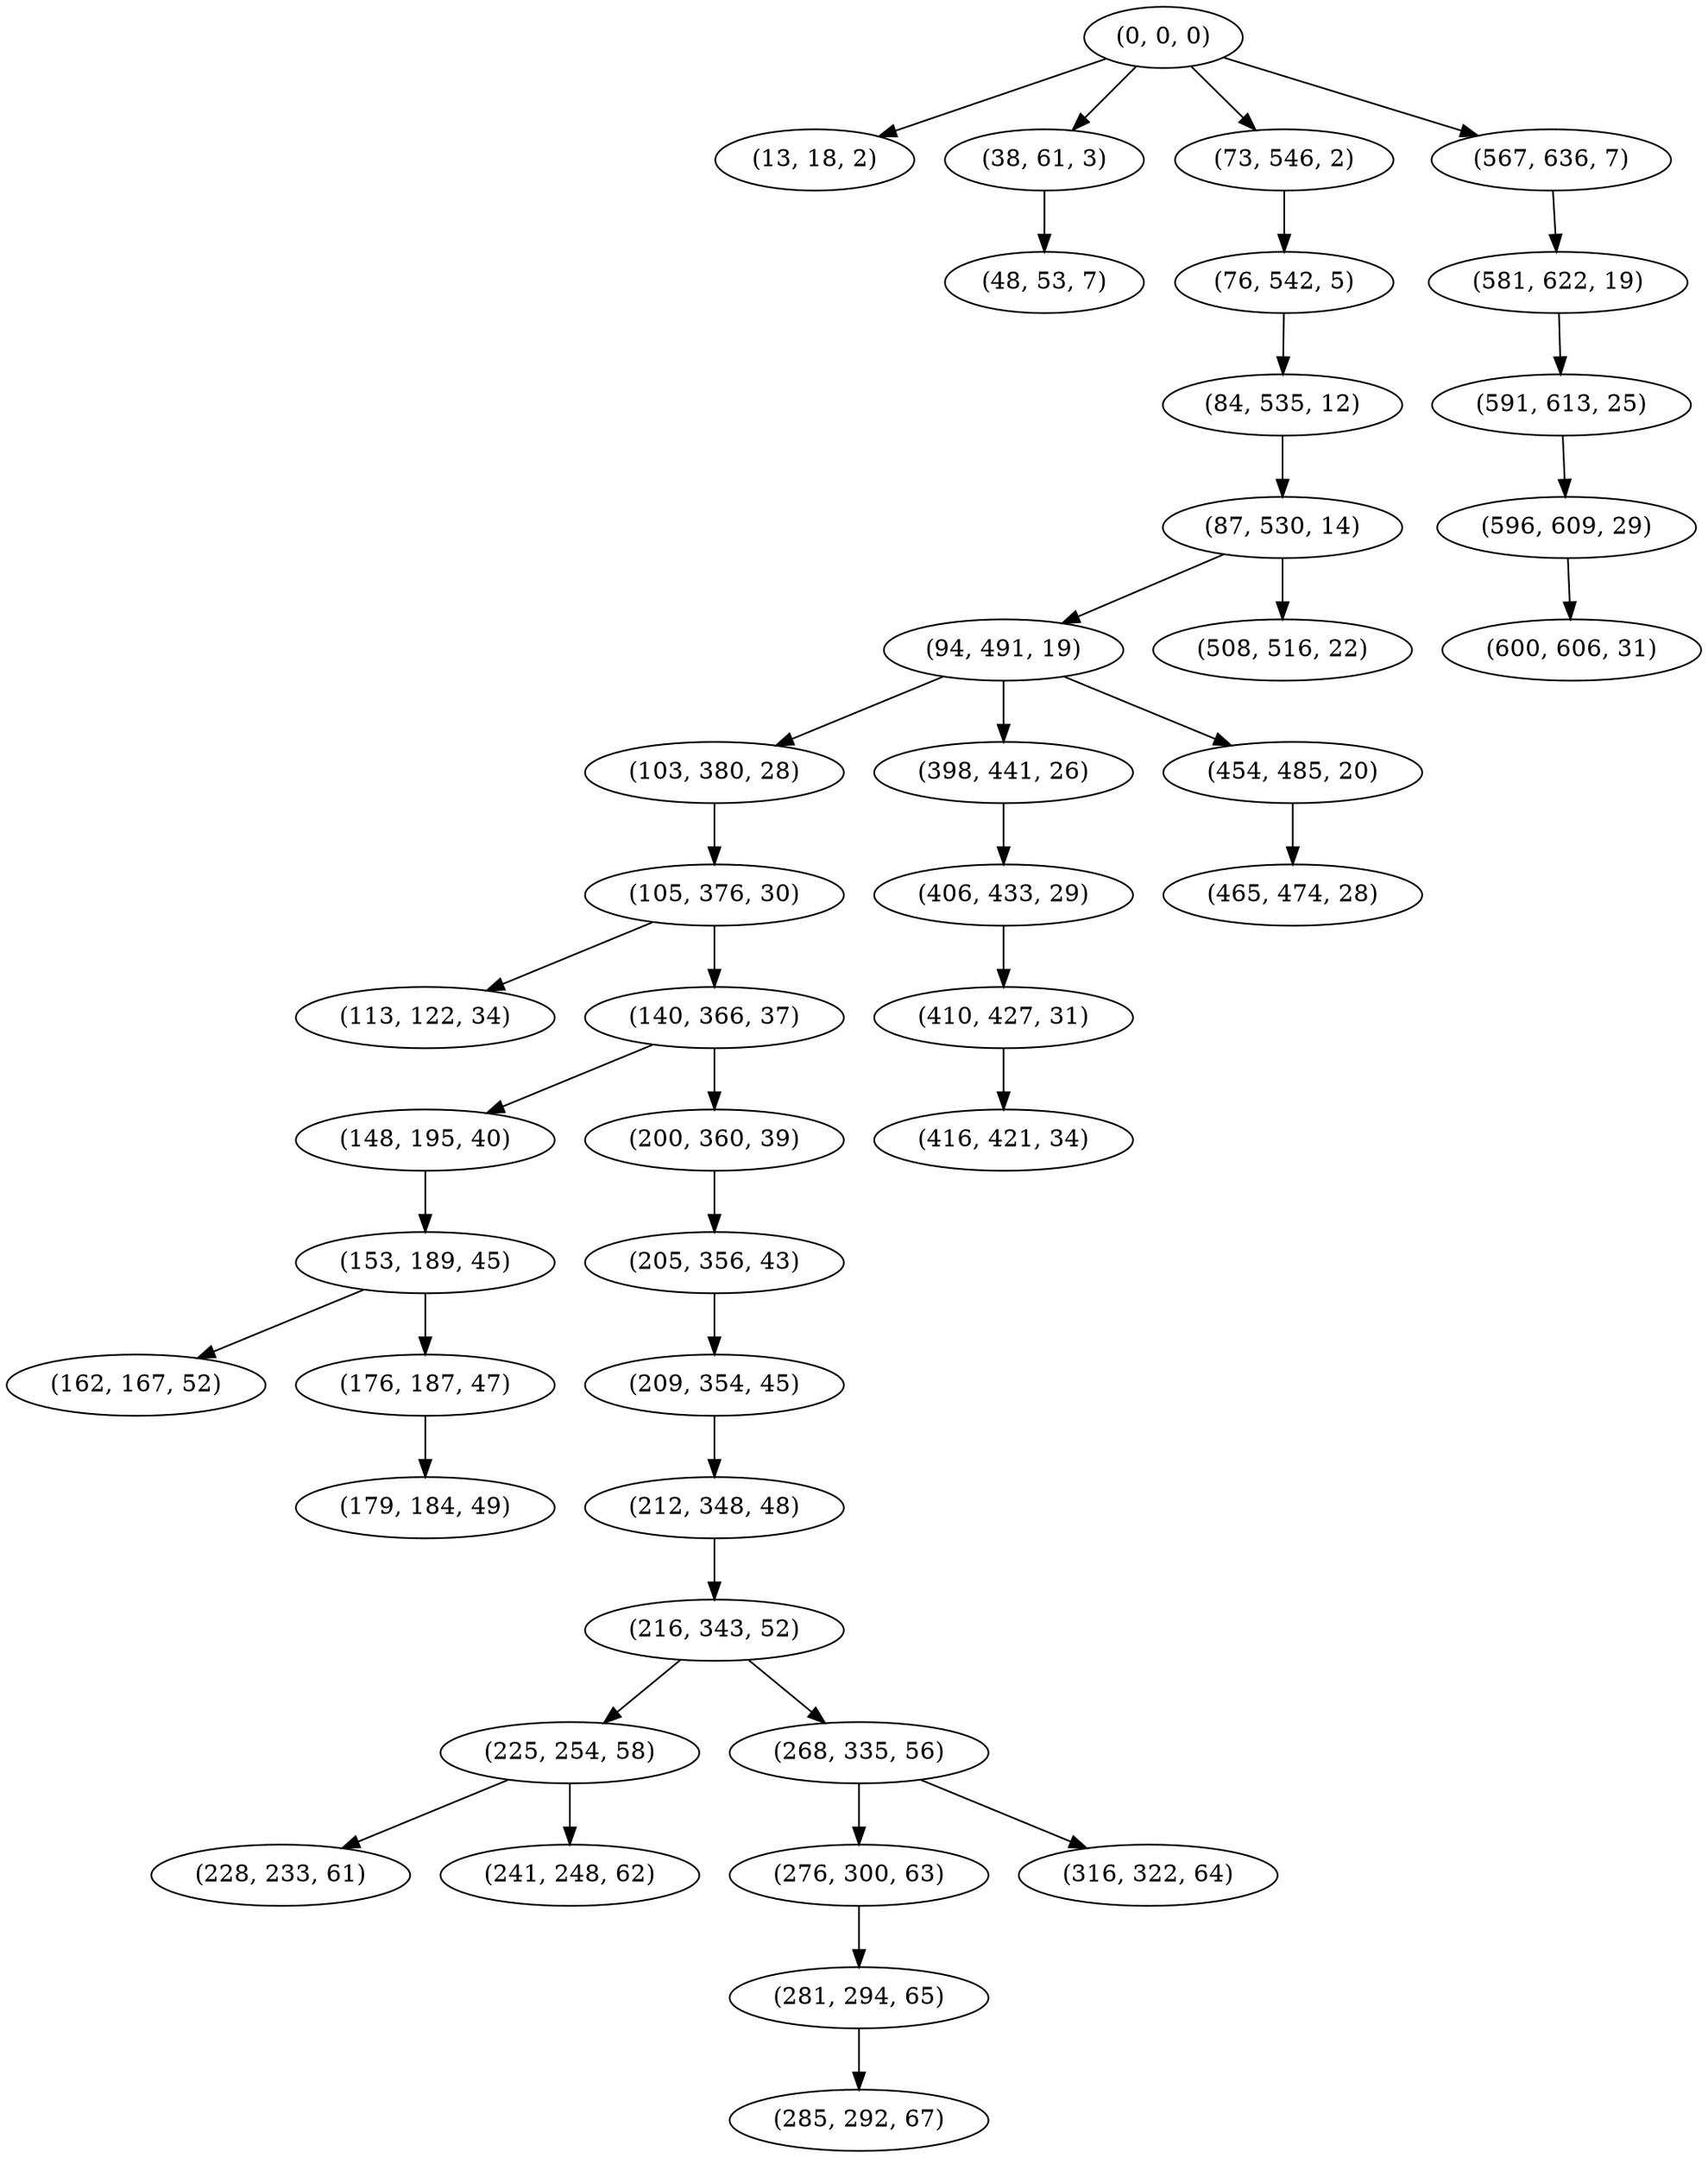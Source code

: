 digraph tree {
    "(0, 0, 0)";
    "(13, 18, 2)";
    "(38, 61, 3)";
    "(48, 53, 7)";
    "(73, 546, 2)";
    "(76, 542, 5)";
    "(84, 535, 12)";
    "(87, 530, 14)";
    "(94, 491, 19)";
    "(103, 380, 28)";
    "(105, 376, 30)";
    "(113, 122, 34)";
    "(140, 366, 37)";
    "(148, 195, 40)";
    "(153, 189, 45)";
    "(162, 167, 52)";
    "(176, 187, 47)";
    "(179, 184, 49)";
    "(200, 360, 39)";
    "(205, 356, 43)";
    "(209, 354, 45)";
    "(212, 348, 48)";
    "(216, 343, 52)";
    "(225, 254, 58)";
    "(228, 233, 61)";
    "(241, 248, 62)";
    "(268, 335, 56)";
    "(276, 300, 63)";
    "(281, 294, 65)";
    "(285, 292, 67)";
    "(316, 322, 64)";
    "(398, 441, 26)";
    "(406, 433, 29)";
    "(410, 427, 31)";
    "(416, 421, 34)";
    "(454, 485, 20)";
    "(465, 474, 28)";
    "(508, 516, 22)";
    "(567, 636, 7)";
    "(581, 622, 19)";
    "(591, 613, 25)";
    "(596, 609, 29)";
    "(600, 606, 31)";
    "(0, 0, 0)" -> "(13, 18, 2)";
    "(0, 0, 0)" -> "(38, 61, 3)";
    "(0, 0, 0)" -> "(73, 546, 2)";
    "(0, 0, 0)" -> "(567, 636, 7)";
    "(38, 61, 3)" -> "(48, 53, 7)";
    "(73, 546, 2)" -> "(76, 542, 5)";
    "(76, 542, 5)" -> "(84, 535, 12)";
    "(84, 535, 12)" -> "(87, 530, 14)";
    "(87, 530, 14)" -> "(94, 491, 19)";
    "(87, 530, 14)" -> "(508, 516, 22)";
    "(94, 491, 19)" -> "(103, 380, 28)";
    "(94, 491, 19)" -> "(398, 441, 26)";
    "(94, 491, 19)" -> "(454, 485, 20)";
    "(103, 380, 28)" -> "(105, 376, 30)";
    "(105, 376, 30)" -> "(113, 122, 34)";
    "(105, 376, 30)" -> "(140, 366, 37)";
    "(140, 366, 37)" -> "(148, 195, 40)";
    "(140, 366, 37)" -> "(200, 360, 39)";
    "(148, 195, 40)" -> "(153, 189, 45)";
    "(153, 189, 45)" -> "(162, 167, 52)";
    "(153, 189, 45)" -> "(176, 187, 47)";
    "(176, 187, 47)" -> "(179, 184, 49)";
    "(200, 360, 39)" -> "(205, 356, 43)";
    "(205, 356, 43)" -> "(209, 354, 45)";
    "(209, 354, 45)" -> "(212, 348, 48)";
    "(212, 348, 48)" -> "(216, 343, 52)";
    "(216, 343, 52)" -> "(225, 254, 58)";
    "(216, 343, 52)" -> "(268, 335, 56)";
    "(225, 254, 58)" -> "(228, 233, 61)";
    "(225, 254, 58)" -> "(241, 248, 62)";
    "(268, 335, 56)" -> "(276, 300, 63)";
    "(268, 335, 56)" -> "(316, 322, 64)";
    "(276, 300, 63)" -> "(281, 294, 65)";
    "(281, 294, 65)" -> "(285, 292, 67)";
    "(398, 441, 26)" -> "(406, 433, 29)";
    "(406, 433, 29)" -> "(410, 427, 31)";
    "(410, 427, 31)" -> "(416, 421, 34)";
    "(454, 485, 20)" -> "(465, 474, 28)";
    "(567, 636, 7)" -> "(581, 622, 19)";
    "(581, 622, 19)" -> "(591, 613, 25)";
    "(591, 613, 25)" -> "(596, 609, 29)";
    "(596, 609, 29)" -> "(600, 606, 31)";
}
